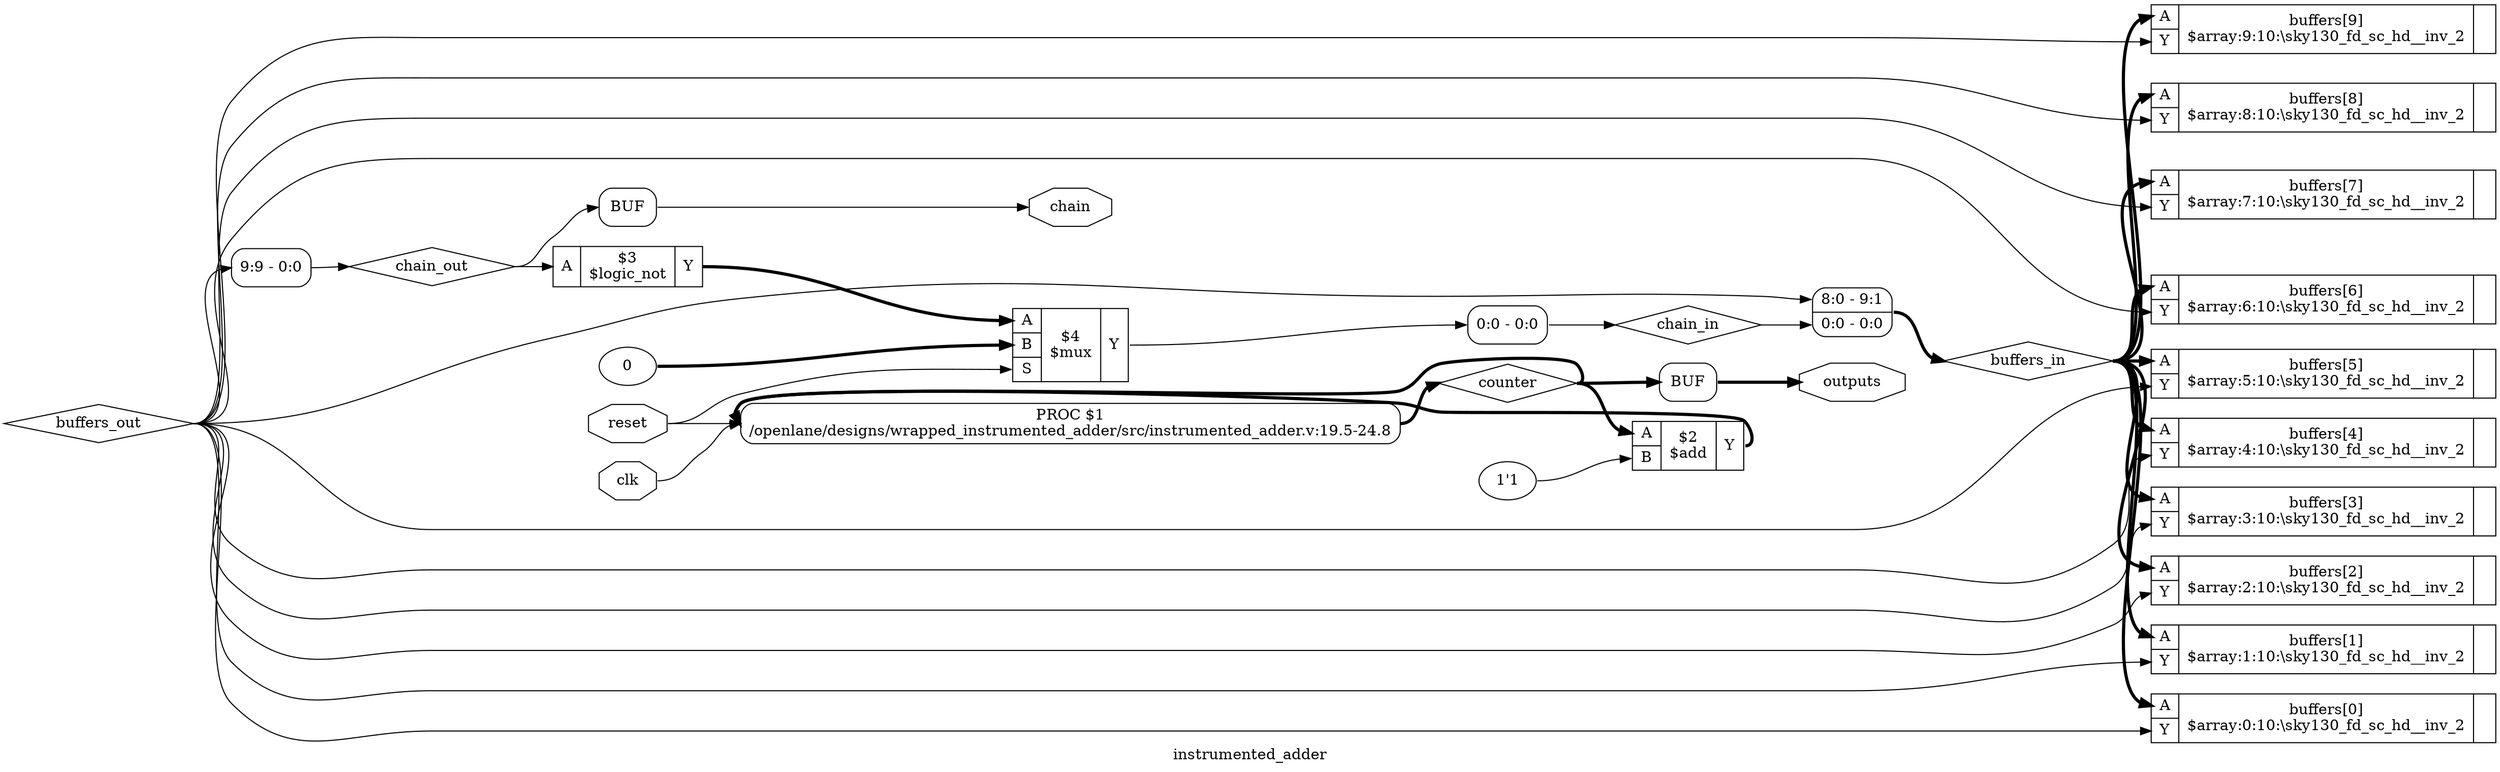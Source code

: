 digraph "instrumented_adder" {
label="instrumented_adder";
rankdir="LR";
remincross=true;
n5 [ shape=diamond, label="buffers_out", color="black", fontcolor="black" ];
n6 [ shape=diamond, label="buffers_in", color="black", fontcolor="black" ];
n7 [ shape=diamond, label="chain_out", color="black", fontcolor="black" ];
n8 [ shape=diamond, label="chain_in", color="black", fontcolor="black" ];
n9 [ shape=diamond, label="counter", color="black", fontcolor="black" ];
n10 [ shape=octagon, label="outputs", color="black", fontcolor="black" ];
n11 [ shape=octagon, label="chain", color="black", fontcolor="black" ];
n12 [ shape=octagon, label="reset", color="black", fontcolor="black" ];
n13 [ shape=octagon, label="clk", color="black", fontcolor="black" ];
c16 [ shape=record, label="{{<p14> A|<p15> Y}|buffers[9]\n$array:9:10:\\sky130_fd_sc_hd__inv_2|{}}" ];
c17 [ shape=record, label="{{<p14> A|<p15> Y}|buffers[8]\n$array:8:10:\\sky130_fd_sc_hd__inv_2|{}}" ];
c18 [ shape=record, label="{{<p14> A|<p15> Y}|buffers[7]\n$array:7:10:\\sky130_fd_sc_hd__inv_2|{}}" ];
c19 [ shape=record, label="{{<p14> A|<p15> Y}|buffers[6]\n$array:6:10:\\sky130_fd_sc_hd__inv_2|{}}" ];
c20 [ shape=record, label="{{<p14> A|<p15> Y}|buffers[5]\n$array:5:10:\\sky130_fd_sc_hd__inv_2|{}}" ];
c21 [ shape=record, label="{{<p14> A|<p15> Y}|buffers[4]\n$array:4:10:\\sky130_fd_sc_hd__inv_2|{}}" ];
c22 [ shape=record, label="{{<p14> A|<p15> Y}|buffers[3]\n$array:3:10:\\sky130_fd_sc_hd__inv_2|{}}" ];
c23 [ shape=record, label="{{<p14> A|<p15> Y}|buffers[2]\n$array:2:10:\\sky130_fd_sc_hd__inv_2|{}}" ];
c24 [ shape=record, label="{{<p14> A|<p15> Y}|buffers[1]\n$array:1:10:\\sky130_fd_sc_hd__inv_2|{}}" ];
c25 [ shape=record, label="{{<p14> A|<p15> Y}|buffers[0]\n$array:0:10:\\sky130_fd_sc_hd__inv_2|{}}" ];
v0 [ label="0" ];
c28 [ shape=record, label="{{<p14> A|<p26> B|<p27> S}|$4\n$mux|{<p15> Y}}" ];
c29 [ shape=record, label="{{<p14> A}|$3\n$logic_not|{<p15> Y}}" ];
v1 [ label="1'1" ];
c30 [ shape=record, label="{{<p14> A|<p26> B}|$2\n$add|{<p15> Y}}" ];
p2 [shape=box, style=rounded, label="PROC $1\n/openlane/designs/wrapped_instrumented_adder/src/instrumented_adder.v:19.5-24.8"];
x3 [shape=box, style=rounded, label="BUF"];
x4 [shape=box, style=rounded, label="BUF"];
x5 [ shape=record, style=rounded, label="<s1> 8:0 - 9:1 |<s0> 0:0 - 0:0 " ];
x6 [ shape=record, style=rounded, label="<s0> 9:9 - 0:0 " ];
x7 [ shape=record, style=rounded, label="<s0> 0:0 - 0:0 " ];
c28:p15:e -> x7:s0:w [color="black", label=""];
x4:e:e -> n10:w [color="black", style="setlinewidth(3)", label=""];
x3:e:e -> n11:w [color="black", label=""];
n12:e -> c28:p27:w [color="black", label=""];
n12:e -> p2:w [color="black", label=""];
n13:e -> p2:w [color="black", label=""];
c29:p15:e -> c28:p14:w [color="black", style="setlinewidth(3)", label=""];
c30:p15:e -> p2:w [color="black", style="setlinewidth(3)", label=""];
n5:e -> c16:p15:w [color="black", label=""];
n5:e -> c17:p15:w [color="black", label=""];
n5:e -> c18:p15:w [color="black", label=""];
n5:e -> c19:p15:w [color="black", label=""];
n5:e -> c20:p15:w [color="black", label=""];
n5:e -> c21:p15:w [color="black", label=""];
n5:e -> c22:p15:w [color="black", label=""];
n5:e -> c23:p15:w [color="black", label=""];
n5:e -> c24:p15:w [color="black", label=""];
n5:e -> c25:p15:w [color="black", label=""];
n5:e -> x5:s1:w [color="black", label=""];
n5:e -> x6:s0:w [color="black", label=""];
x5:e -> n6:w [color="black", style="setlinewidth(3)", label=""];
n6:e -> c16:p14:w [color="black", style="setlinewidth(3)", label=""];
n6:e -> c17:p14:w [color="black", style="setlinewidth(3)", label=""];
n6:e -> c18:p14:w [color="black", style="setlinewidth(3)", label=""];
n6:e -> c19:p14:w [color="black", style="setlinewidth(3)", label=""];
n6:e -> c20:p14:w [color="black", style="setlinewidth(3)", label=""];
n6:e -> c21:p14:w [color="black", style="setlinewidth(3)", label=""];
n6:e -> c22:p14:w [color="black", style="setlinewidth(3)", label=""];
n6:e -> c23:p14:w [color="black", style="setlinewidth(3)", label=""];
n6:e -> c24:p14:w [color="black", style="setlinewidth(3)", label=""];
n6:e -> c25:p14:w [color="black", style="setlinewidth(3)", label=""];
x6:e -> n7:w [color="black", label=""];
n7:e -> c29:p14:w [color="black", label=""];
n7:e -> x3:w:w [color="black", label=""];
x7:e -> n8:w [color="black", label=""];
n8:e -> x5:s0:w [color="black", label=""];
p2:e -> n9:w [color="black", style="setlinewidth(3)", label=""];
n9:e -> c30:p14:w [color="black", style="setlinewidth(3)", label=""];
n9:e -> p2:w [color="black", style="setlinewidth(3)", label=""];
n9:e -> x4:w:w [color="black", style="setlinewidth(3)", label=""];
v0:e -> c28:p26:w [color="black", style="setlinewidth(3)", label=""];
v1:e -> c30:p26:w [color="black", label=""];
}
